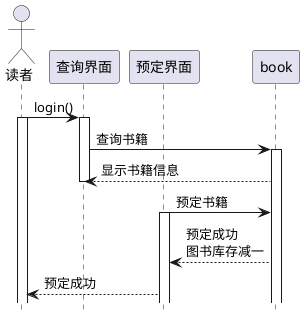 @startuml
hide footbox
actor 读者 as d
participant 查询界面 as c
participant 预定界面 as y
participant book
d->c:login()
activate d
activate c
c->book:查询书籍
activate book
book-->c:显示书籍信息
deactivate c
y->book:预定书籍
activate y
book-->y:预定成功\n图书库存减一
y-->d:预定成功
@enduml